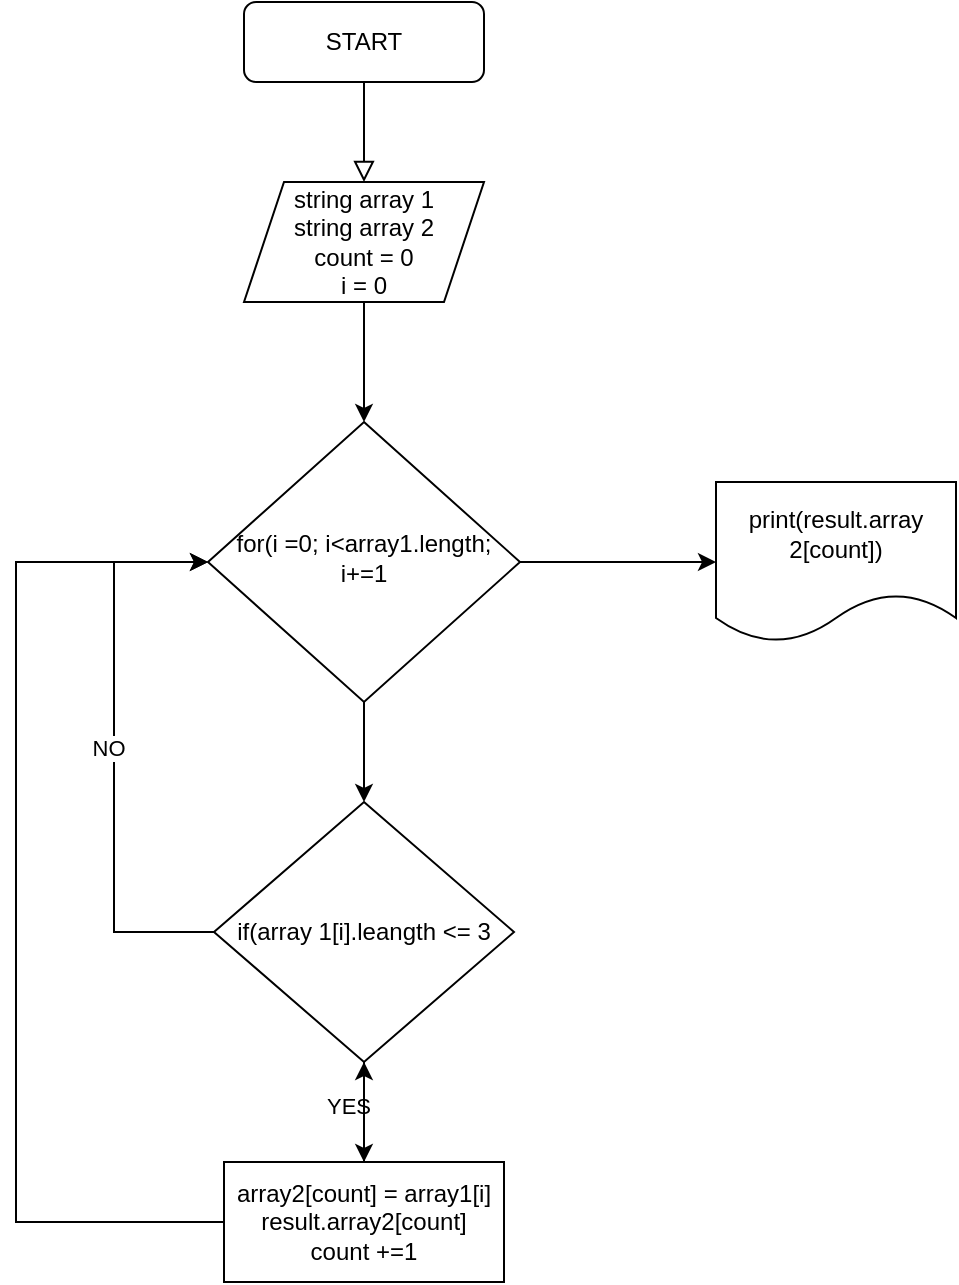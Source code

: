 <mxfile version="24.2.1" type="device">
  <diagram id="C5RBs43oDa-KdzZeNtuy" name="Page-1">
    <mxGraphModel dx="794" dy="726" grid="1" gridSize="10" guides="1" tooltips="1" connect="1" arrows="1" fold="1" page="1" pageScale="1" pageWidth="827" pageHeight="1169" math="0" shadow="0">
      <root>
        <mxCell id="WIyWlLk6GJQsqaUBKTNV-0" />
        <mxCell id="WIyWlLk6GJQsqaUBKTNV-1" parent="WIyWlLk6GJQsqaUBKTNV-0" />
        <mxCell id="WIyWlLk6GJQsqaUBKTNV-2" value="" style="rounded=0;html=1;jettySize=auto;orthogonalLoop=1;fontSize=11;endArrow=block;endFill=0;endSize=8;strokeWidth=1;shadow=0;labelBackgroundColor=none;edgeStyle=orthogonalEdgeStyle;" parent="WIyWlLk6GJQsqaUBKTNV-1" source="WIyWlLk6GJQsqaUBKTNV-3" edge="1">
          <mxGeometry relative="1" as="geometry">
            <mxPoint x="324" y="270" as="targetPoint" />
          </mxGeometry>
        </mxCell>
        <mxCell id="WIyWlLk6GJQsqaUBKTNV-3" value="START" style="rounded=1;whiteSpace=wrap;html=1;fontSize=12;glass=0;strokeWidth=1;shadow=0;" parent="WIyWlLk6GJQsqaUBKTNV-1" vertex="1">
          <mxGeometry x="264" y="180" width="120" height="40" as="geometry" />
        </mxCell>
        <mxCell id="7AsOSnyDUwoTtx11qoqY-3" value="" style="edgeStyle=orthogonalEdgeStyle;rounded=0;orthogonalLoop=1;jettySize=auto;html=1;" edge="1" parent="WIyWlLk6GJQsqaUBKTNV-1" source="WIyWlLk6GJQsqaUBKTNV-10" target="7AsOSnyDUwoTtx11qoqY-2">
          <mxGeometry relative="1" as="geometry" />
        </mxCell>
        <mxCell id="7AsOSnyDUwoTtx11qoqY-22" value="" style="edgeStyle=orthogonalEdgeStyle;rounded=0;orthogonalLoop=1;jettySize=auto;html=1;" edge="1" parent="WIyWlLk6GJQsqaUBKTNV-1" source="WIyWlLk6GJQsqaUBKTNV-10" target="7AsOSnyDUwoTtx11qoqY-21">
          <mxGeometry relative="1" as="geometry" />
        </mxCell>
        <mxCell id="WIyWlLk6GJQsqaUBKTNV-10" value="&lt;div&gt;for(i =0; i&amp;lt;array1.length;&lt;/div&gt;&lt;div&gt;i+=1&lt;br&gt;&lt;/div&gt;" style="rhombus;whiteSpace=wrap;html=1;shadow=0;fontFamily=Helvetica;fontSize=12;align=center;strokeWidth=1;spacing=6;spacingTop=-4;" parent="WIyWlLk6GJQsqaUBKTNV-1" vertex="1">
          <mxGeometry x="246" y="390" width="156" height="140" as="geometry" />
        </mxCell>
        <mxCell id="7AsOSnyDUwoTtx11qoqY-19" value="" style="edgeStyle=orthogonalEdgeStyle;rounded=0;orthogonalLoop=1;jettySize=auto;html=1;" edge="1" parent="WIyWlLk6GJQsqaUBKTNV-1" source="7AsOSnyDUwoTtx11qoqY-0" target="WIyWlLk6GJQsqaUBKTNV-10">
          <mxGeometry relative="1" as="geometry" />
        </mxCell>
        <mxCell id="7AsOSnyDUwoTtx11qoqY-0" value="&lt;div&gt;string array 1&lt;/div&gt;&lt;div&gt;string array 2&lt;/div&gt;&lt;div&gt;count = 0&lt;/div&gt;&lt;div&gt;i = 0&lt;br&gt;&lt;/div&gt;" style="shape=parallelogram;perimeter=parallelogramPerimeter;whiteSpace=wrap;html=1;fixedSize=1;" vertex="1" parent="WIyWlLk6GJQsqaUBKTNV-1">
          <mxGeometry x="264" y="270" width="120" height="60" as="geometry" />
        </mxCell>
        <mxCell id="7AsOSnyDUwoTtx11qoqY-5" value="" style="edgeStyle=orthogonalEdgeStyle;rounded=0;orthogonalLoop=1;jettySize=auto;html=1;" edge="1" parent="WIyWlLk6GJQsqaUBKTNV-1" source="7AsOSnyDUwoTtx11qoqY-2" target="7AsOSnyDUwoTtx11qoqY-4">
          <mxGeometry relative="1" as="geometry" />
        </mxCell>
        <mxCell id="7AsOSnyDUwoTtx11qoqY-12" value="&lt;div&gt;YES&lt;/div&gt;" style="edgeLabel;html=1;align=center;verticalAlign=middle;resizable=0;points=[];" vertex="1" connectable="0" parent="7AsOSnyDUwoTtx11qoqY-5">
          <mxGeometry x="-0.147" y="-8" relative="1" as="geometry">
            <mxPoint as="offset" />
          </mxGeometry>
        </mxCell>
        <mxCell id="7AsOSnyDUwoTtx11qoqY-10" style="edgeStyle=orthogonalEdgeStyle;rounded=0;orthogonalLoop=1;jettySize=auto;html=1;entryX=0;entryY=0.5;entryDx=0;entryDy=0;" edge="1" parent="WIyWlLk6GJQsqaUBKTNV-1" source="7AsOSnyDUwoTtx11qoqY-2" target="WIyWlLk6GJQsqaUBKTNV-10">
          <mxGeometry relative="1" as="geometry">
            <Array as="points">
              <mxPoint x="199" y="645" />
              <mxPoint x="199" y="460" />
            </Array>
          </mxGeometry>
        </mxCell>
        <mxCell id="7AsOSnyDUwoTtx11qoqY-11" value="NO" style="edgeLabel;html=1;align=center;verticalAlign=middle;resizable=0;points=[];" vertex="1" connectable="0" parent="7AsOSnyDUwoTtx11qoqY-10">
          <mxGeometry x="0.011" y="3" relative="1" as="geometry">
            <mxPoint as="offset" />
          </mxGeometry>
        </mxCell>
        <mxCell id="7AsOSnyDUwoTtx11qoqY-2" value="if(array 1[i].leangth &amp;lt;= 3" style="rhombus;whiteSpace=wrap;html=1;" vertex="1" parent="WIyWlLk6GJQsqaUBKTNV-1">
          <mxGeometry x="249" y="580" width="150" height="130" as="geometry" />
        </mxCell>
        <mxCell id="7AsOSnyDUwoTtx11qoqY-18" value="" style="edgeStyle=orthogonalEdgeStyle;rounded=0;orthogonalLoop=1;jettySize=auto;html=1;" edge="1" parent="WIyWlLk6GJQsqaUBKTNV-1" source="7AsOSnyDUwoTtx11qoqY-4" target="7AsOSnyDUwoTtx11qoqY-2">
          <mxGeometry relative="1" as="geometry" />
        </mxCell>
        <mxCell id="7AsOSnyDUwoTtx11qoqY-20" style="edgeStyle=orthogonalEdgeStyle;rounded=0;orthogonalLoop=1;jettySize=auto;html=1;entryX=0;entryY=0.5;entryDx=0;entryDy=0;" edge="1" parent="WIyWlLk6GJQsqaUBKTNV-1" source="7AsOSnyDUwoTtx11qoqY-4" target="WIyWlLk6GJQsqaUBKTNV-10">
          <mxGeometry relative="1" as="geometry">
            <Array as="points">
              <mxPoint x="150" y="790" />
              <mxPoint x="150" y="460" />
            </Array>
          </mxGeometry>
        </mxCell>
        <mxCell id="7AsOSnyDUwoTtx11qoqY-4" value="&lt;div&gt;array2[count] = array1[i]&lt;/div&gt;&lt;div&gt;result.array2[count]&lt;br&gt;&lt;/div&gt;&lt;div&gt;count +=1&lt;br&gt;&lt;/div&gt;" style="whiteSpace=wrap;html=1;" vertex="1" parent="WIyWlLk6GJQsqaUBKTNV-1">
          <mxGeometry x="254" y="760" width="140" height="60" as="geometry" />
        </mxCell>
        <mxCell id="7AsOSnyDUwoTtx11qoqY-21" value="print(result.array 2[count])" style="shape=document;whiteSpace=wrap;html=1;boundedLbl=1;shadow=0;strokeWidth=1;spacing=6;spacingTop=-4;" vertex="1" parent="WIyWlLk6GJQsqaUBKTNV-1">
          <mxGeometry x="500" y="420" width="120" height="80" as="geometry" />
        </mxCell>
      </root>
    </mxGraphModel>
  </diagram>
</mxfile>
